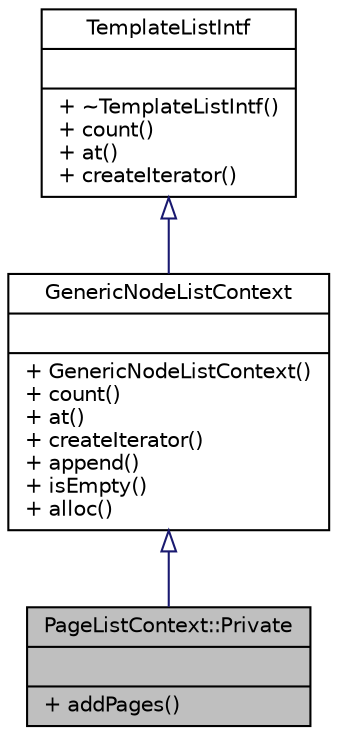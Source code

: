 digraph "PageListContext::Private"
{
 // LATEX_PDF_SIZE
  edge [fontname="Helvetica",fontsize="10",labelfontname="Helvetica",labelfontsize="10"];
  node [fontname="Helvetica",fontsize="10",shape=record];
  Node1 [label="{PageListContext::Private\n||+ addPages()\l}",height=0.2,width=0.4,color="black", fillcolor="grey75", style="filled", fontcolor="black",tooltip=" "];
  Node2 -> Node1 [dir="back",color="midnightblue",fontsize="10",style="solid",arrowtail="onormal"];
  Node2 [label="{GenericNodeListContext\n||+ GenericNodeListContext()\l+ count()\l+ at()\l+ createIterator()\l+ append()\l+ isEmpty()\l+ alloc()\l}",height=0.2,width=0.4,color="black", fillcolor="white", style="filled",URL="$classGenericNodeListContext.html",tooltip="standard template list implementation"];
  Node3 -> Node2 [dir="back",color="midnightblue",fontsize="10",style="solid",arrowtail="onormal"];
  Node3 [label="{TemplateListIntf\n||+ ~TemplateListIntf()\l+ count()\l+ at()\l+ createIterator()\l}",height=0.2,width=0.4,color="black", fillcolor="white", style="filled",URL="$classTemplateListIntf.html",tooltip="Abstract read-only interface for a context value of type list."];
}

